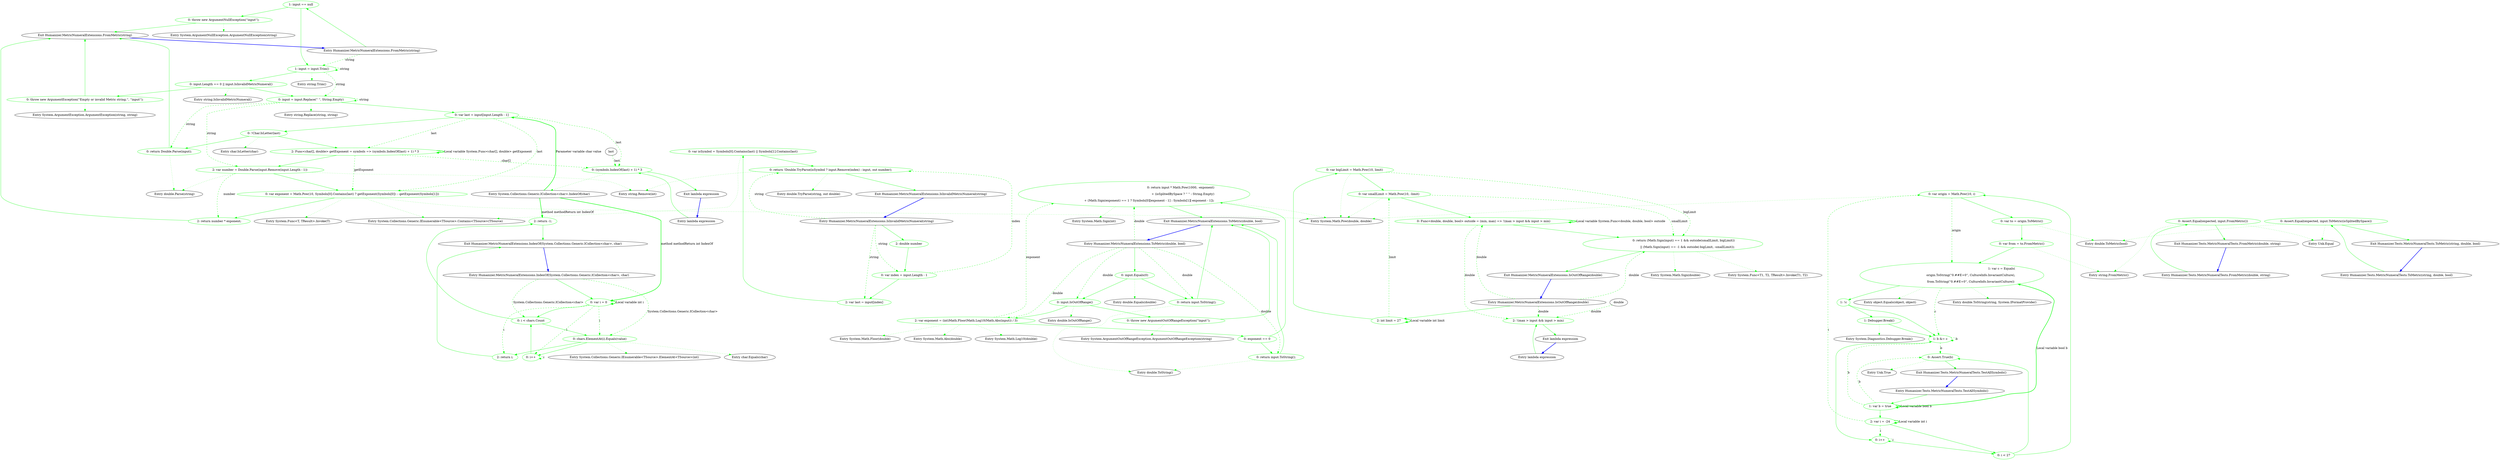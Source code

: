 digraph  {
d1 [cluster="Humanizer.MetricNumeralExtensions.FromMetric(string)", color=green, community=0, label="1: input == null", span="82-82"];
d0 [cluster="Humanizer.MetricNumeralExtensions.FromMetric(string)", label="Entry Humanizer.MetricNumeralExtensions.FromMetric(string)", span="80-80"];
d2 [cluster="Humanizer.MetricNumeralExtensions.FromMetric(string)", color=green, community=0, label="0: throw new ArgumentNullException(''input'');", span="82-82"];
d3 [cluster="Humanizer.MetricNumeralExtensions.FromMetric(string)", color=green, community=0, label="1: input = input.Trim()", span="83-83"];
d4 [cluster="Humanizer.MetricNumeralExtensions.FromMetric(string)", color=green, community=0, label="0: input.Length == 0 || input.IsInvalidMetricNumeral()", span="84-84"];
d16 [cluster="string.Trim()", label="Entry string.Trim()", span="0-0"];
d6 [cluster="Humanizer.MetricNumeralExtensions.FromMetric(string)", color=green, community=0, label="0: input = input.Replace('' '', String.Empty)", span="86-86"];
d14 [cluster="Humanizer.MetricNumeralExtensions.FromMetric(string)", label="Exit Humanizer.MetricNumeralExtensions.FromMetric(string)", span="80-80"];
d15 [cluster="System.ArgumentNullException.ArgumentNullException(string)", label="Entry System.ArgumentNullException.ArgumentNullException(string)", span="0-0"];
d5 [cluster="Humanizer.MetricNumeralExtensions.FromMetric(string)", color=green, community=0, label="0: throw new ArgumentException(''Empty or invalid Metric string.'', ''input'');", span="85-85"];
d17 [cluster="string.IsInvalidMetricNumeral()", label="Entry string.IsInvalidMetricNumeral()", span="146-146"];
d7 [cluster="Humanizer.MetricNumeralExtensions.FromMetric(string)", color=green, community=0, label="0: var last = input[input.Length - 1]", span="87-87"];
d19 [cluster="string.Replace(string, string)", label="Entry string.Replace(string, string)", span="0-0"];
d9 [cluster="Humanizer.MetricNumeralExtensions.FromMetric(string)", color=green, community=0, label="0: return Double.Parse(input);", span="88-88"];
d11 [cluster="Humanizer.MetricNumeralExtensions.FromMetric(string)", color=green, community=0, label="2: var number = Double.Parse(input.Remove(input.Length - 1))", span="90-90"];
d18 [cluster="System.ArgumentException.ArgumentException(string, string)", label="Entry System.ArgumentException.ArgumentException(string, string)", span="0-0"];
d29 [cluster="System.Collections.Generic.ICollection<char>.IndexOf(char)", label="Entry System.Collections.Generic.ICollection<char>.IndexOf(char)", span="164-164"];
d8 [cluster="Humanizer.MetricNumeralExtensions.FromMetric(string)", color=green, community=0, label="0: !Char.IsLetter(last)", span="88-88"];
d10 [cluster="Humanizer.MetricNumeralExtensions.FromMetric(string)", color=green, community=0, label="2: Func<char[], double> getExponent = symbols => (symbols.IndexOf(last) + 1) * 3", span="89-89"];
d27 [cluster="lambda expression", color=green, community=0, label="0: (symbols.IndexOf(last) + 1) * 3", span="89-89"];
d12 [cluster="Humanizer.MetricNumeralExtensions.FromMetric(string)", color=green, community=0, label="0: var exponent = Math.Pow(10, Symbols[0].Contains(last) ? getExponent(Symbols[0]) : -getExponent(Symbols[1]))", span="91-91"];
d21 [cluster="double.Parse(string)", label="Entry double.Parse(string)", span="0-0"];
d22 [cluster="string.Remove(int)", label="Entry string.Remove(int)", span="0-0"];
d13 [cluster="Humanizer.MetricNumeralExtensions.FromMetric(string)", color=green, community=0, label="2: return number * exponent;", span="92-92"];
d20 [cluster="char.IsLetter(char)", label="Entry char.IsLetter(char)", span="0-0"];
d78 [label=last, span=""];
d26 [cluster="lambda expression", label="Entry lambda expression", span="89-89"];
d28 [cluster="lambda expression", label="Exit lambda expression", span="89-89"];
d23 [cluster="System.Collections.Generic.IEnumerable<TSource>.Contains<TSource>(TSource)", label="Entry System.Collections.Generic.IEnumerable<TSource>.Contains<TSource>(TSource)", span="0-0"];
d24 [cluster="System.Func<T, TResult>.Invoke(T)", label="Entry System.Func<T, TResult>.Invoke(T)", span="0-0"];
d25 [cluster="System.Math.Pow(double, double)", label="Entry System.Math.Pow(double, double)", span="0-0"];
d31 [cluster="Humanizer.MetricNumeralExtensions.ToMetric(double, bool)", color=green, community=0, label="0: input.Equals(0)", span="112-112"];
d30 [cluster="Humanizer.MetricNumeralExtensions.ToMetric(double, bool)", label="Entry Humanizer.MetricNumeralExtensions.ToMetric(double, bool)", span="110-110"];
d32 [cluster="Humanizer.MetricNumeralExtensions.ToMetric(double, bool)", color=green, community=0, label="0: return input.ToString();", span="112-112"];
d33 [cluster="Humanizer.MetricNumeralExtensions.ToMetric(double, bool)", color=green, community=0, label="0: input.IsOutOfRange()", span="113-113"];
d40 [cluster="double.Equals(double)", label="Entry double.Equals(double)", span="0-0"];
d39 [cluster="Humanizer.MetricNumeralExtensions.ToMetric(double, bool)", label="Exit Humanizer.MetricNumeralExtensions.ToMetric(double, bool)", span="110-110"];
d41 [cluster="double.ToString()", label="Entry double.ToString()", span="0-0"];
d34 [cluster="Humanizer.MetricNumeralExtensions.ToMetric(double, bool)", color=green, community=0, label="0: throw new ArgumentOutOfRangeException(''input'');", span="113-113"];
d35 [cluster="Humanizer.MetricNumeralExtensions.ToMetric(double, bool)", color=green, community=0, label="2: var exponent = (int)Math.Floor(Math.Log10(Math.Abs(input)) / 3)", span="114-114"];
d42 [cluster="double.IsOutOfRange()", label="Entry double.IsOutOfRange()", span="126-126"];
d36 [cluster="Humanizer.MetricNumeralExtensions.ToMetric(double, bool)", color=green, community=0, label="0: exponent == 0", span="115-115"];
d44 [cluster="System.Math.Abs(double)", label="Entry System.Math.Abs(double)", span="0-0"];
d45 [cluster="System.Math.Log10(double)", label="Entry System.Math.Log10(double)", span="0-0"];
d46 [cluster="System.Math.Floor(double)", label="Entry System.Math.Floor(double)", span="0-0"];
d38 [cluster="Humanizer.MetricNumeralExtensions.ToMetric(double, bool)", color=green, community=0, label="0: return input * Math.Pow(1000, -exponent)\r\n                                + (isSplitedBySpace ? '' '' : String.Empty)\r\n                                + (Math.Sign(exponent) == 1 ? Symbols[0][exponent - 1] : Symbols[1][-exponent - 1]);", span="116-118"];
d37 [cluster="Humanizer.MetricNumeralExtensions.ToMetric(double, bool)", color=green, community=0, label="0: return input.ToString();", span="115-115"];
d47 [cluster="System.Math.Sign(int)", label="Entry System.Math.Sign(int)", span="0-0"];
d43 [cluster="System.ArgumentOutOfRangeException.ArgumentOutOfRangeException(string)", label="Entry System.ArgumentOutOfRangeException.ArgumentOutOfRangeException(string)", span="0-0"];
d49 [cluster="Humanizer.MetricNumeralExtensions.IsOutOfRange(double)", color=green, community=0, label="2: int limit = 27", span="128-128"];
d48 [cluster="Humanizer.MetricNumeralExtensions.IsOutOfRange(double)", label="Entry Humanizer.MetricNumeralExtensions.IsOutOfRange(double)", span="126-126"];
d50 [cluster="Humanizer.MetricNumeralExtensions.IsOutOfRange(double)", color=green, community=0, label="0: var bigLimit = Math.Pow(10, limit)", span="129-129"];
d51 [cluster="Humanizer.MetricNumeralExtensions.IsOutOfRange(double)", color=green, community=0, label="0: var smallLimit = Math.Pow(10, -limit)", span="130-130"];
d52 [cluster="Humanizer.MetricNumeralExtensions.IsOutOfRange(double)", color=green, community=0, label="0: Func<double, double, bool> outside = (min, max) => !(max > input && input > min)", span="131-131"];
d53 [cluster="Humanizer.MetricNumeralExtensions.IsOutOfRange(double)", color=green, community=0, label="0: return (Math.Sign(input) == 1 && outside(smallLimit, bigLimit))\r\n                               || (Math.Sign(input) == -1 && outside(-bigLimit, -smallLimit));", span="132-133"];
d58 [cluster="lambda expression", color=green, community=0, label="2: !(max > input && input > min)", span="131-131"];
d79 [label=double, span=""];
d57 [cluster="lambda expression", label="Entry lambda expression", span="131-131"];
d59 [cluster="lambda expression", label="Exit lambda expression", span="131-131"];
d54 [cluster="Humanizer.MetricNumeralExtensions.IsOutOfRange(double)", label="Exit Humanizer.MetricNumeralExtensions.IsOutOfRange(double)", span="126-126"];
d55 [cluster="System.Math.Sign(double)", label="Entry System.Math.Sign(double)", span="0-0"];
d56 [cluster="System.Func<T1, T2, TResult>.Invoke(T1, T2)", label="Entry System.Func<T1, T2, TResult>.Invoke(T1, T2)", span="0-0"];
d61 [cluster="Humanizer.MetricNumeralExtensions.IsInvalidMetricNumeral(string)", color=green, community=0, label="2: double number", span="148-148"];
d60 [cluster="Humanizer.MetricNumeralExtensions.IsInvalidMetricNumeral(string)", label="Entry Humanizer.MetricNumeralExtensions.IsInvalidMetricNumeral(string)", span="146-146"];
d62 [cluster="Humanizer.MetricNumeralExtensions.IsInvalidMetricNumeral(string)", color=green, community=0, label="0: var index = input.Length - 1", span="149-149"];
d63 [cluster="Humanizer.MetricNumeralExtensions.IsInvalidMetricNumeral(string)", color=green, community=0, label="2: var last = input[index]", span="150-150"];
d65 [cluster="Humanizer.MetricNumeralExtensions.IsInvalidMetricNumeral(string)", color=green, community=0, label="0: return !Double.TryParse(isSymbol ? input.Remove(index) : input, out number);", span="152-152"];
d64 [cluster="Humanizer.MetricNumeralExtensions.IsInvalidMetricNumeral(string)", color=green, community=0, label="0: var isSymbol = Symbols[0].Contains(last) || Symbols[1].Contains(last)", span="151-151"];
d66 [cluster="Humanizer.MetricNumeralExtensions.IsInvalidMetricNumeral(string)", label="Exit Humanizer.MetricNumeralExtensions.IsInvalidMetricNumeral(string)", span="146-146"];
d67 [cluster="double.TryParse(string, out double)", label="Entry double.TryParse(string, out double)", span="0-0"];
d69 [cluster="Humanizer.MetricNumeralExtensions.IndexOf(System.Collections.Generic.ICollection<char>, char)", color=green, community=0, label="0: var i = 0", span="166-166"];
d68 [cluster="Humanizer.MetricNumeralExtensions.IndexOf(System.Collections.Generic.ICollection<char>, char)", label="Entry Humanizer.MetricNumeralExtensions.IndexOf(System.Collections.Generic.ICollection<char>, char)", span="164-164"];
d70 [cluster="Humanizer.MetricNumeralExtensions.IndexOf(System.Collections.Generic.ICollection<char>, char)", color=green, community=0, label="0: i < chars.Count", span="166-166"];
d71 [cluster="Humanizer.MetricNumeralExtensions.IndexOf(System.Collections.Generic.ICollection<char>, char)", color=green, community=0, label="0: chars.ElementAt(i).Equals(value)", span="167-167"];
d72 [cluster="Humanizer.MetricNumeralExtensions.IndexOf(System.Collections.Generic.ICollection<char>, char)", color=green, community=0, label="2: return i;", span="168-168"];
d73 [cluster="Humanizer.MetricNumeralExtensions.IndexOf(System.Collections.Generic.ICollection<char>, char)", color=green, community=0, label="0: i++", span="166-166"];
d74 [cluster="Humanizer.MetricNumeralExtensions.IndexOf(System.Collections.Generic.ICollection<char>, char)", color=green, community=0, label="2: return -1;", span="169-169"];
d76 [cluster="System.Collections.Generic.IEnumerable<TSource>.ElementAt<TSource>(int)", label="Entry System.Collections.Generic.IEnumerable<TSource>.ElementAt<TSource>(int)", span="0-0"];
d77 [cluster="char.Equals(char)", label="Entry char.Equals(char)", span="0-0"];
d75 [cluster="Humanizer.MetricNumeralExtensions.IndexOf(System.Collections.Generic.ICollection<char>, char)", label="Exit Humanizer.MetricNumeralExtensions.IndexOf(System.Collections.Generic.ICollection<char>, char)", span="164-164"];
m0_26 [cluster="System.Diagnostics.Debugger.Break()", file="MetricNumeralTests.cs", label="Entry System.Diagnostics.Debugger.Break()", span="0-0"];
m0_0 [cluster="Humanizer.Tests.MetricNumeralTests.ToMetric(string, double, bool)", file="MetricNumeralTests.cs", label="Entry Humanizer.Tests.MetricNumeralTests.ToMetric(string, double, bool)", span="16-16"];
m0_1 [cluster="Humanizer.Tests.MetricNumeralTests.ToMetric(string, double, bool)", color=green, community=0, file="MetricNumeralTests.cs", label="0: Assert.Equal(expected, input.ToMetric(isSplitedBySpace))", span="18-18"];
m0_2 [cluster="Humanizer.Tests.MetricNumeralTests.ToMetric(string, double, bool)", file="MetricNumeralTests.cs", label="Exit Humanizer.Tests.MetricNumeralTests.ToMetric(string, double, bool)", span="16-16"];
m0_24 [cluster="double.ToString(string, System.IFormatProvider)", file="MetricNumeralTests.cs", label="Entry double.ToString(string, System.IFormatProvider)", span="0-0"];
m0_8 [cluster="string.FromMetric()", file="MetricNumeralTests.cs", label="Entry string.FromMetric()", span="80-80"];
m0_27 [cluster="Unk.True", file="MetricNumeralTests.cs", label="Entry Unk.True", span=""];
m0_9 [cluster="Humanizer.Tests.MetricNumeralTests.TestAllSymbols()", file="MetricNumeralTests.cs", label="Entry Humanizer.Tests.MetricNumeralTests.TestAllSymbols()", span="33-33"];
m0_10 [cluster="Humanizer.Tests.MetricNumeralTests.TestAllSymbols()", color=green, community=0, file="MetricNumeralTests.cs", label="1: var b = true", span="35-35"];
m0_11 [cluster="Humanizer.Tests.MetricNumeralTests.TestAllSymbols()", color=green, community=0, file="MetricNumeralTests.cs", label="2: var i = -24", span="36-36"];
m0_19 [cluster="Humanizer.Tests.MetricNumeralTests.TestAllSymbols()", color=green, community=0, file="MetricNumeralTests.cs", label="1: b &= c", span="48-48"];
m0_21 [cluster="Humanizer.Tests.MetricNumeralTests.TestAllSymbols()", color=green, community=0, file="MetricNumeralTests.cs", label="0: Assert.True(b)", span="50-50"];
m0_16 [cluster="Humanizer.Tests.MetricNumeralTests.TestAllSymbols()", color=green, community=0, file="MetricNumeralTests.cs", label="1: var c = Equals(\r\n                                        origin.ToString(''0.##E+0'', CultureInfo.InvariantCulture),\r\n                                        from.ToString(''0.##E+0'', CultureInfo.InvariantCulture))", span="42-44"];
m0_12 [cluster="Humanizer.Tests.MetricNumeralTests.TestAllSymbols()", color=green, community=0, file="MetricNumeralTests.cs", label="0: i < 27", span="36-36"];
m0_13 [cluster="Humanizer.Tests.MetricNumeralTests.TestAllSymbols()", color=green, community=0, file="MetricNumeralTests.cs", label="0: var origin = Math.Pow(10, i)", span="38-38"];
m0_20 [cluster="Humanizer.Tests.MetricNumeralTests.TestAllSymbols()", color=green, community=0, file="MetricNumeralTests.cs", label="0: i++", span="36-36"];
m0_17 [cluster="Humanizer.Tests.MetricNumeralTests.TestAllSymbols()", color=green, community=0, file="MetricNumeralTests.cs", label="1: !c", span="45-45"];
m0_18 [cluster="Humanizer.Tests.MetricNumeralTests.TestAllSymbols()", color=green, community=0, file="MetricNumeralTests.cs", label="1: Debugger.Break()", span="46-46"];
m0_14 [cluster="Humanizer.Tests.MetricNumeralTests.TestAllSymbols()", color=green, community=0, file="MetricNumeralTests.cs", label="0: var to = origin.ToMetric()", span="39-39"];
m0_15 [cluster="Humanizer.Tests.MetricNumeralTests.TestAllSymbols()", color=green, community=0, file="MetricNumeralTests.cs", label="0: var from = to.FromMetric()", span="40-40"];
m0_22 [cluster="Humanizer.Tests.MetricNumeralTests.TestAllSymbols()", file="MetricNumeralTests.cs", label="Exit Humanizer.Tests.MetricNumeralTests.TestAllSymbols()", span="33-33"];
m0_25 [cluster="object.Equals(object, object)", file="MetricNumeralTests.cs", label="Entry object.Equals(object, object)", span="0-0"];
m0_4 [cluster="Unk.Equal", file="MetricNumeralTests.cs", label="Entry Unk.Equal", span=""];
m0_3 [cluster="double.ToMetric(bool)", file="MetricNumeralTests.cs", label="Entry double.ToMetric(bool)", span="110-110"];
m0_5 [cluster="Humanizer.Tests.MetricNumeralTests.FromMetric(double, string)", file="MetricNumeralTests.cs", label="Entry Humanizer.Tests.MetricNumeralTests.FromMetric(double, string)", span="27-27"];
m0_6 [cluster="Humanizer.Tests.MetricNumeralTests.FromMetric(double, string)", color=green, community=0, file="MetricNumeralTests.cs", label="0: Assert.Equal(expected, input.FromMetric())", span="29-29"];
m0_7 [cluster="Humanizer.Tests.MetricNumeralTests.FromMetric(double, string)", file="MetricNumeralTests.cs", label="Exit Humanizer.Tests.MetricNumeralTests.FromMetric(double, string)", span="27-27"];
d1 -> d2  [color=green, key=0, style=solid];
d1 -> d3  [color=green, key=0, style=solid];
d0 -> d1  [color=green, key=0, style=solid];
d0 -> d3  [color=green, key=1, label=string, style=dashed];
d2 -> d14  [color=green, key=0, style=solid];
d2 -> d15  [color=green, key=2, style=dotted];
d3 -> d3  [color=green, key=1, label=string, style=dashed];
d3 -> d4  [color=green, key=0, style=solid];
d3 -> d16  [color=green, key=2, style=dotted];
d3 -> d6  [color=green, key=1, label=string, style=dashed];
d4 -> d5  [color=green, key=0, style=solid];
d4 -> d6  [color=green, key=0, style=solid];
d4 -> d17  [color=green, key=2, style=dotted];
d6 -> d6  [color=green, key=1, label=string, style=dashed];
d6 -> d7  [color=green, key=0, style=solid];
d6 -> d19  [color=green, key=2, style=dotted];
d6 -> d9  [color=green, key=1, label=string, style=dashed];
d6 -> d11  [color=green, key=1, label=string, style=dashed];
d14 -> d0  [color=blue, key=0, style=bold];
d5 -> d14  [color=green, key=0, style=solid];
d5 -> d18  [color=green, key=2, style=dotted];
d7 -> d8  [color=green, key=0, style=solid];
d7 -> d10  [color=green, key=1, label=last, style=dashed];
d7 -> d27  [color=green, key=1, label=last, style=dashed];
d7 -> d12  [color=green, key=1, label=last, style=dashed];
d9 -> d14  [color=green, key=0, style=solid];
d9 -> d21  [color=green, key=2, style=dotted];
d11 -> d12  [color=green, key=0, style=solid];
d11 -> d22  [color=green, key=2, style=dotted];
d11 -> d21  [color=green, key=2, style=dotted];
d11 -> d13  [color=green, key=1, label=number, style=dashed];
d29 -> d7  [color=green, key=3, label="Parameter variable char value", style=bold];
d29 -> d69  [color=green, key=3, label="method methodReturn int IndexOf", style=bold];
d29 -> d74  [color=green, key=3, label="method methodReturn int IndexOf", style=bold];
d8 -> d9  [color=green, key=0, style=solid];
d8 -> d10  [color=green, key=0, style=solid];
d8 -> d20  [color=green, key=2, style=dotted];
d10 -> d11  [color=green, key=0, style=solid];
d10 -> d10  [color=green, key=3, label="Local variable System.Func<char[], double> getExponent", style=bold];
d10 -> d27  [color=green, key=1, label="char[]", style=dashed];
d10 -> d12  [color=green, key=1, label=getExponent, style=dashed];
d27 -> d28  [color=green, key=0, style=solid];
d27 -> d29  [color=green, key=2, style=dotted];
d12 -> d13  [color=green, key=0, style=solid];
d12 -> d23  [color=green, key=2, style=dotted];
d12 -> d24  [color=green, key=2, style=dotted];
d12 -> d25  [color=green, key=2, style=dotted];
d13 -> d14  [color=green, key=0, style=solid];
d78 -> d27  [color=green, key=1, label=last, style=dashed];
d26 -> d27  [color=green, key=0, style=solid];
d28 -> d26  [color=blue, key=0, style=bold];
d31 -> d32  [color=green, key=0, style=solid];
d31 -> d33  [color=green, key=0, style=solid];
d31 -> d40  [color=green, key=2, style=dotted];
d30 -> d31  [color=green, key=0, style=solid];
d30 -> d32  [color=green, key=1, label=double, style=dashed];
d30 -> d33  [color=green, key=1, label=double, style=dashed];
d30 -> d35  [color=green, key=1, label=double, style=dashed];
d30 -> d37  [color=green, key=1, label=double, style=dashed];
d30 -> d38  [color=green, key=1, label=double, style=dashed];
d32 -> d39  [color=green, key=0, style=solid];
d32 -> d41  [color=green, key=2, style=dotted];
d33 -> d34  [color=green, key=0, style=solid];
d33 -> d35  [color=green, key=0, style=solid];
d33 -> d42  [color=green, key=2, style=dotted];
d39 -> d30  [color=blue, key=0, style=bold];
d34 -> d39  [color=green, key=0, style=solid];
d34 -> d43  [color=green, key=2, style=dotted];
d35 -> d36  [color=green, key=0, style=solid];
d35 -> d44  [color=green, key=2, style=dotted];
d35 -> d45  [color=green, key=2, style=dotted];
d35 -> d46  [color=green, key=2, style=dotted];
d35 -> d38  [color=green, key=1, label=exponent, style=dashed];
d36 -> d37  [color=green, key=0, style=solid];
d36 -> d38  [color=green, key=0, style=solid];
d38 -> d39  [color=green, key=0, style=solid];
d38 -> d25  [color=green, key=2, style=dotted];
d38 -> d47  [color=green, key=2, style=dotted];
d37 -> d39  [color=green, key=0, style=solid];
d37 -> d41  [color=green, key=2, style=dotted];
d49 -> d49  [color=green, key=3, label="Local variable int limit", style=bold];
d49 -> d50  [color=green, key=0, style=solid];
d49 -> d51  [color=green, key=1, label=limit, style=dashed];
d48 -> d49  [color=green, key=0, style=solid];
d48 -> d52  [color=green, key=1, label=double, style=dashed];
d48 -> d58  [color=green, key=1, label=double, style=dashed];
d48 -> d53  [color=green, key=1, label=double, style=dashed];
d50 -> d53  [color=green, key=1, label=bigLimit, style=dashed];
d50 -> d51  [color=green, key=0, style=solid];
d50 -> d25  [color=green, key=2, style=dotted];
d51 -> d52  [color=green, key=0, style=solid];
d51 -> d53  [color=green, key=1, label=smallLimit, style=dashed];
d51 -> d25  [color=green, key=2, style=dotted];
d52 -> d52  [color=green, key=3, label="Local variable System.Func<double, double, bool> outside", style=bold];
d52 -> d53  [color=green, key=0, style=solid];
d52 -> d58  [color=green, key=1, label=double, style=dashed];
d53 -> d54  [color=green, key=0, style=solid];
d53 -> d55  [color=green, key=2, style=dotted];
d53 -> d56  [color=green, key=2, style=dotted];
d58 -> d59  [color=green, key=0, style=solid];
d79 -> d58  [color=green, key=1, label=double, style=dashed];
d57 -> d58  [color=green, key=0, style=solid];
d59 -> d57  [color=blue, key=0, style=bold];
d54 -> d48  [color=blue, key=0, style=bold];
d61 -> d62  [color=green, key=0, style=solid];
d60 -> d61  [color=green, key=0, style=solid];
d60 -> d62  [color=green, key=1, label=string, style=dashed];
d60 -> d63  [color=green, key=1, label=string, style=dashed];
d60 -> d65  [color=green, key=1, label=string, style=dashed];
d62 -> d63  [color=green, key=0, style=solid];
d62 -> d65  [color=green, key=1, label=index, style=dashed];
d63 -> d64  [color=green, key=0, style=solid];
d65 -> d66  [color=green, key=0, style=solid];
d65 -> d22  [color=green, key=2, style=dotted];
d65 -> d67  [color=green, key=2, style=dotted];
d64 -> d65  [color=green, key=0, style=solid];
d64 -> d23  [color=green, key=2, style=dotted];
d66 -> d60  [color=blue, key=0, style=bold];
d69 -> d69  [color=green, key=3, label="Local variable int i", style=bold];
d69 -> d70  [color=green, key=0, style=solid];
d69 -> d71  [color=green, key=1, label=i, style=dashed];
d69 -> d72  [color=green, key=1, label=i, style=dashed];
d69 -> d73  [color=green, key=1, label=i, style=dashed];
d68 -> d69  [color=green, key=0, style=solid];
d68 -> d70  [color=green, key=1, label="System.Collections.Generic.ICollection<char>", style=dashed];
d68 -> d71  [color=green, key=1, label="System.Collections.Generic.ICollection<char>", style=dashed];
d70 -> d71  [color=green, key=0, style=solid];
d70 -> d74  [color=green, key=0, style=solid];
d71 -> d72  [color=green, key=0, style=solid];
d71 -> d73  [color=green, key=0, style=solid];
d71 -> d76  [color=green, key=2, style=dotted];
d71 -> d77  [color=green, key=2, style=dotted];
d72 -> d75  [color=green, key=0, style=solid];
d73 -> d70  [color=green, key=0, style=solid];
d73 -> d73  [color=green, key=1, label=i, style=dashed];
d74 -> d75  [color=green, key=0, style=solid];
d75 -> d68  [color=blue, key=0, style=bold];
m0_0 -> m0_1  [color=green, key=0, style=solid];
m0_1 -> m0_2  [color=green, key=0, style=solid];
m0_1 -> m0_3  [color=green, key=2, style=dotted];
m0_1 -> m0_4  [color=green, key=2, style=dotted];
m0_2 -> m0_0  [color=blue, key=0, style=bold];
m0_9 -> m0_10  [color=green, key=0, style=solid];
m0_10 -> m0_10  [color=green, key=3, label="Local variable bool b", style=bold];
m0_10 -> m0_11  [color=green, key=0, style=solid];
m0_10 -> m0_19  [color=green, key=1, label=b, style=dashed];
m0_10 -> m0_21  [color=green, key=1, label=b, style=dashed];
m0_10 -> m0_16  [color=green, key=3, label="Local variable bool b", style=bold];
m0_11 -> m0_11  [color=green, key=3, label="Local variable int i", style=bold];
m0_11 -> m0_12  [color=green, key=0, style=solid];
m0_11 -> m0_13  [color=green, key=1, label=i, style=dashed];
m0_11 -> m0_20  [color=green, key=1, label=i, style=dashed];
m0_19 -> m0_19  [color=green, key=1, label=b, style=dashed];
m0_19 -> m0_20  [color=green, key=0, style=solid];
m0_19 -> m0_21  [color=green, key=1, label=b, style=dashed];
m0_21 -> m0_22  [color=green, key=0, style=solid];
m0_21 -> m0_27  [color=green, key=2, style=dotted];
m0_16 -> m0_19  [color=green, key=1, label=c, style=dashed];
m0_16 -> m0_17  [color=green, key=0, style=solid];
m0_16 -> m0_24  [color=green, key=2, style=dotted];
m0_16 -> m0_25  [color=green, key=2, style=dotted];
m0_12 -> m0_21  [color=green, key=0, style=solid];
m0_12 -> m0_13  [color=green, key=0, style=solid];
m0_13 -> m0_14  [color=green, key=0, style=solid];
m0_13 -> d25  [color=green, key=2, style=dotted];
m0_13 -> m0_16  [color=green, key=1, label=origin, style=dashed];
m0_20 -> m0_12  [color=green, key=0, style=solid];
m0_20 -> m0_20  [color=green, key=1, label=i, style=dashed];
m0_17 -> m0_19  [color=green, key=0, style=solid];
m0_17 -> m0_18  [color=green, key=0, style=solid];
m0_18 -> m0_19  [color=green, key=0, style=solid];
m0_18 -> m0_26  [color=green, key=2, style=dotted];
m0_14 -> m0_15  [color=green, key=0, style=solid];
m0_14 -> m0_3  [color=green, key=2, style=dotted];
m0_15 -> m0_16  [color=green, key=0, style=solid];
m0_15 -> m0_8  [color=green, key=2, style=dotted];
m0_22 -> m0_9  [color=blue, key=0, style=bold];
m0_5 -> m0_6  [color=green, key=0, style=solid];
m0_6 -> m0_7  [color=green, key=0, style=solid];
m0_6 -> m0_8  [color=green, key=2, style=dotted];
m0_6 -> m0_4  [color=green, key=2, style=dotted];
m0_7 -> m0_5  [color=blue, key=0, style=bold];
}
